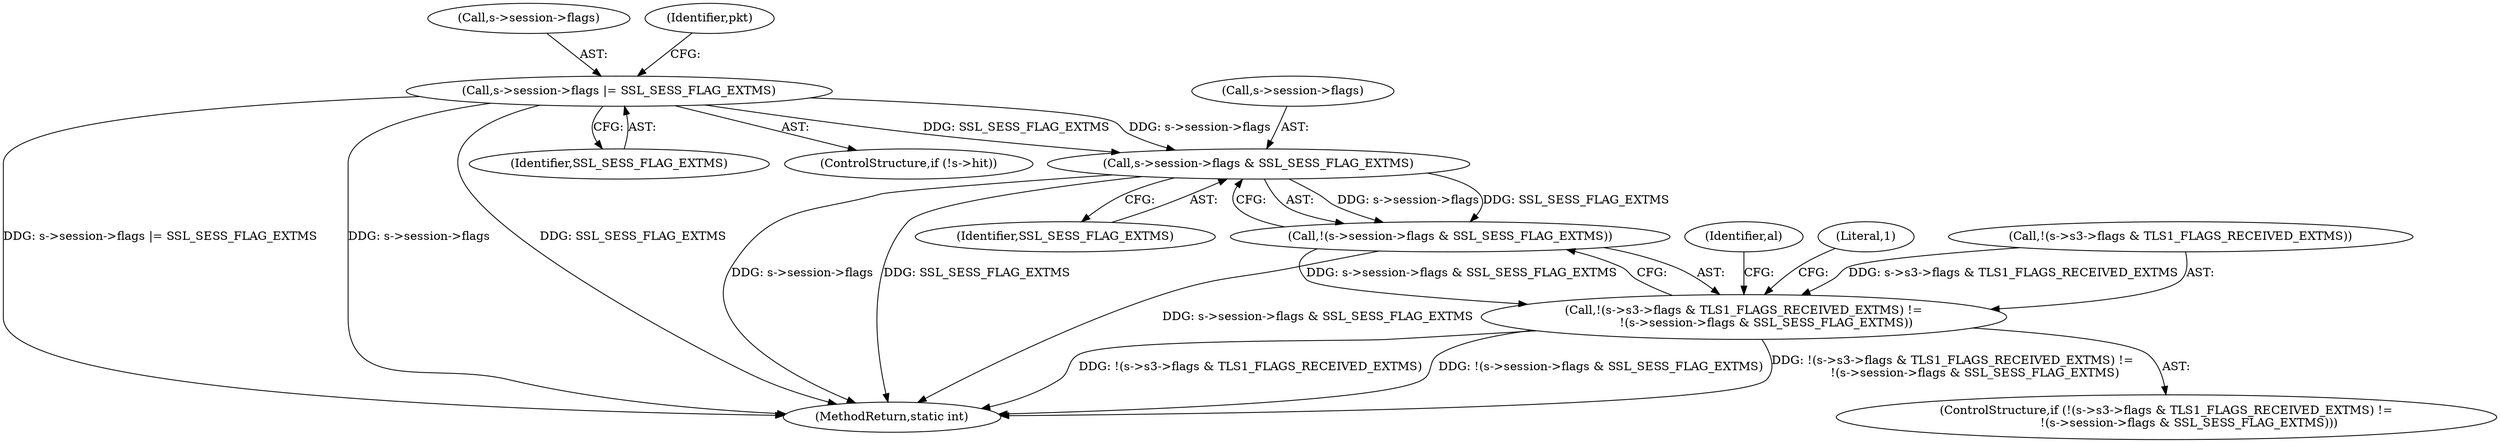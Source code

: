 digraph "0_openssl_4ad93618d26a3ea23d36ad5498ff4f59eff3a4d2_8@pointer" {
"1000998" [label="(Call,s->session->flags & SSL_SESS_FLAG_EXTMS)"];
"1000866" [label="(Call,s->session->flags |= SSL_SESS_FLAG_EXTMS)"];
"1000997" [label="(Call,!(s->session->flags & SSL_SESS_FLAG_EXTMS))"];
"1000988" [label="(Call,!(s->s3->flags & TLS1_FLAGS_RECEIVED_EXTMS) !=\n            !(s->session->flags & SSL_SESS_FLAG_EXTMS))"];
"1001008" [label="(Identifier,al)"];
"1001017" [label="(MethodReturn,static int)"];
"1000988" [label="(Call,!(s->s3->flags & TLS1_FLAGS_RECEIVED_EXTMS) !=\n            !(s->session->flags & SSL_SESS_FLAG_EXTMS))"];
"1000872" [label="(Identifier,SSL_SESS_FLAG_EXTMS)"];
"1001016" [label="(Literal,1)"];
"1000867" [label="(Call,s->session->flags)"];
"1000999" [label="(Call,s->session->flags)"];
"1000997" [label="(Call,!(s->session->flags & SSL_SESS_FLAG_EXTMS))"];
"1000209" [label="(Identifier,pkt)"];
"1001004" [label="(Identifier,SSL_SESS_FLAG_EXTMS)"];
"1000989" [label="(Call,!(s->s3->flags & TLS1_FLAGS_RECEIVED_EXTMS))"];
"1000861" [label="(ControlStructure,if (!s->hit))"];
"1000998" [label="(Call,s->session->flags & SSL_SESS_FLAG_EXTMS)"];
"1000987" [label="(ControlStructure,if (!(s->s3->flags & TLS1_FLAGS_RECEIVED_EXTMS) !=\n            !(s->session->flags & SSL_SESS_FLAG_EXTMS)))"];
"1000866" [label="(Call,s->session->flags |= SSL_SESS_FLAG_EXTMS)"];
"1000998" -> "1000997"  [label="AST: "];
"1000998" -> "1001004"  [label="CFG: "];
"1000999" -> "1000998"  [label="AST: "];
"1001004" -> "1000998"  [label="AST: "];
"1000997" -> "1000998"  [label="CFG: "];
"1000998" -> "1001017"  [label="DDG: s->session->flags"];
"1000998" -> "1001017"  [label="DDG: SSL_SESS_FLAG_EXTMS"];
"1000998" -> "1000997"  [label="DDG: s->session->flags"];
"1000998" -> "1000997"  [label="DDG: SSL_SESS_FLAG_EXTMS"];
"1000866" -> "1000998"  [label="DDG: s->session->flags"];
"1000866" -> "1000998"  [label="DDG: SSL_SESS_FLAG_EXTMS"];
"1000866" -> "1000861"  [label="AST: "];
"1000866" -> "1000872"  [label="CFG: "];
"1000867" -> "1000866"  [label="AST: "];
"1000872" -> "1000866"  [label="AST: "];
"1000209" -> "1000866"  [label="CFG: "];
"1000866" -> "1001017"  [label="DDG: s->session->flags |= SSL_SESS_FLAG_EXTMS"];
"1000866" -> "1001017"  [label="DDG: s->session->flags"];
"1000866" -> "1001017"  [label="DDG: SSL_SESS_FLAG_EXTMS"];
"1000997" -> "1000988"  [label="AST: "];
"1000988" -> "1000997"  [label="CFG: "];
"1000997" -> "1001017"  [label="DDG: s->session->flags & SSL_SESS_FLAG_EXTMS"];
"1000997" -> "1000988"  [label="DDG: s->session->flags & SSL_SESS_FLAG_EXTMS"];
"1000988" -> "1000987"  [label="AST: "];
"1000989" -> "1000988"  [label="AST: "];
"1001008" -> "1000988"  [label="CFG: "];
"1001016" -> "1000988"  [label="CFG: "];
"1000988" -> "1001017"  [label="DDG: !(s->s3->flags & TLS1_FLAGS_RECEIVED_EXTMS) !=\n            !(s->session->flags & SSL_SESS_FLAG_EXTMS)"];
"1000988" -> "1001017"  [label="DDG: !(s->s3->flags & TLS1_FLAGS_RECEIVED_EXTMS)"];
"1000988" -> "1001017"  [label="DDG: !(s->session->flags & SSL_SESS_FLAG_EXTMS)"];
"1000989" -> "1000988"  [label="DDG: s->s3->flags & TLS1_FLAGS_RECEIVED_EXTMS"];
}
